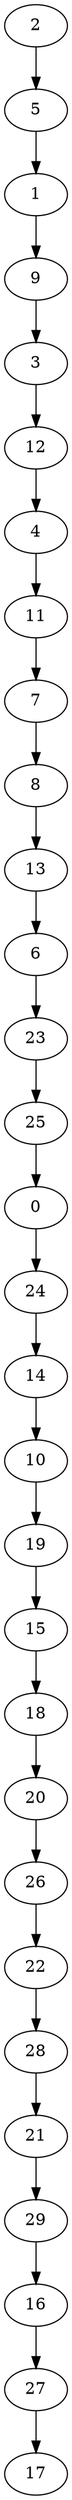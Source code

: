 digraph {
  0;
  1;
  2;
  3;
  4;
  5;
  6;
  7;
  8;
  9;
  10;
  11;
  12;
  13;
  14;
  15;
  16;
  17;
  18;
  19;
  20;
  21;
  22;
  23;
  24;
  25;
  26;
  27;
  28;
  29;
  2 -> 5;
  5 -> 1;
  1 -> 9;
  9 -> 3;
  3 -> 12;
  12 -> 4;
  4 -> 11;
  11 -> 7;
  7 -> 8;
  8 -> 13;
  13 -> 6;
  6 -> 23;
  23 -> 25;
  25 -> 0;
  0 -> 24;
  24 -> 14;
  14 -> 10;
  10 -> 19;
  19 -> 15;
  15 -> 18;
  18 -> 20;
  20 -> 26;
  26 -> 22;
  22 -> 28;
  28 -> 21;
  21 -> 29;
  29 -> 16;
  16 -> 27;
  27 -> 17;
}